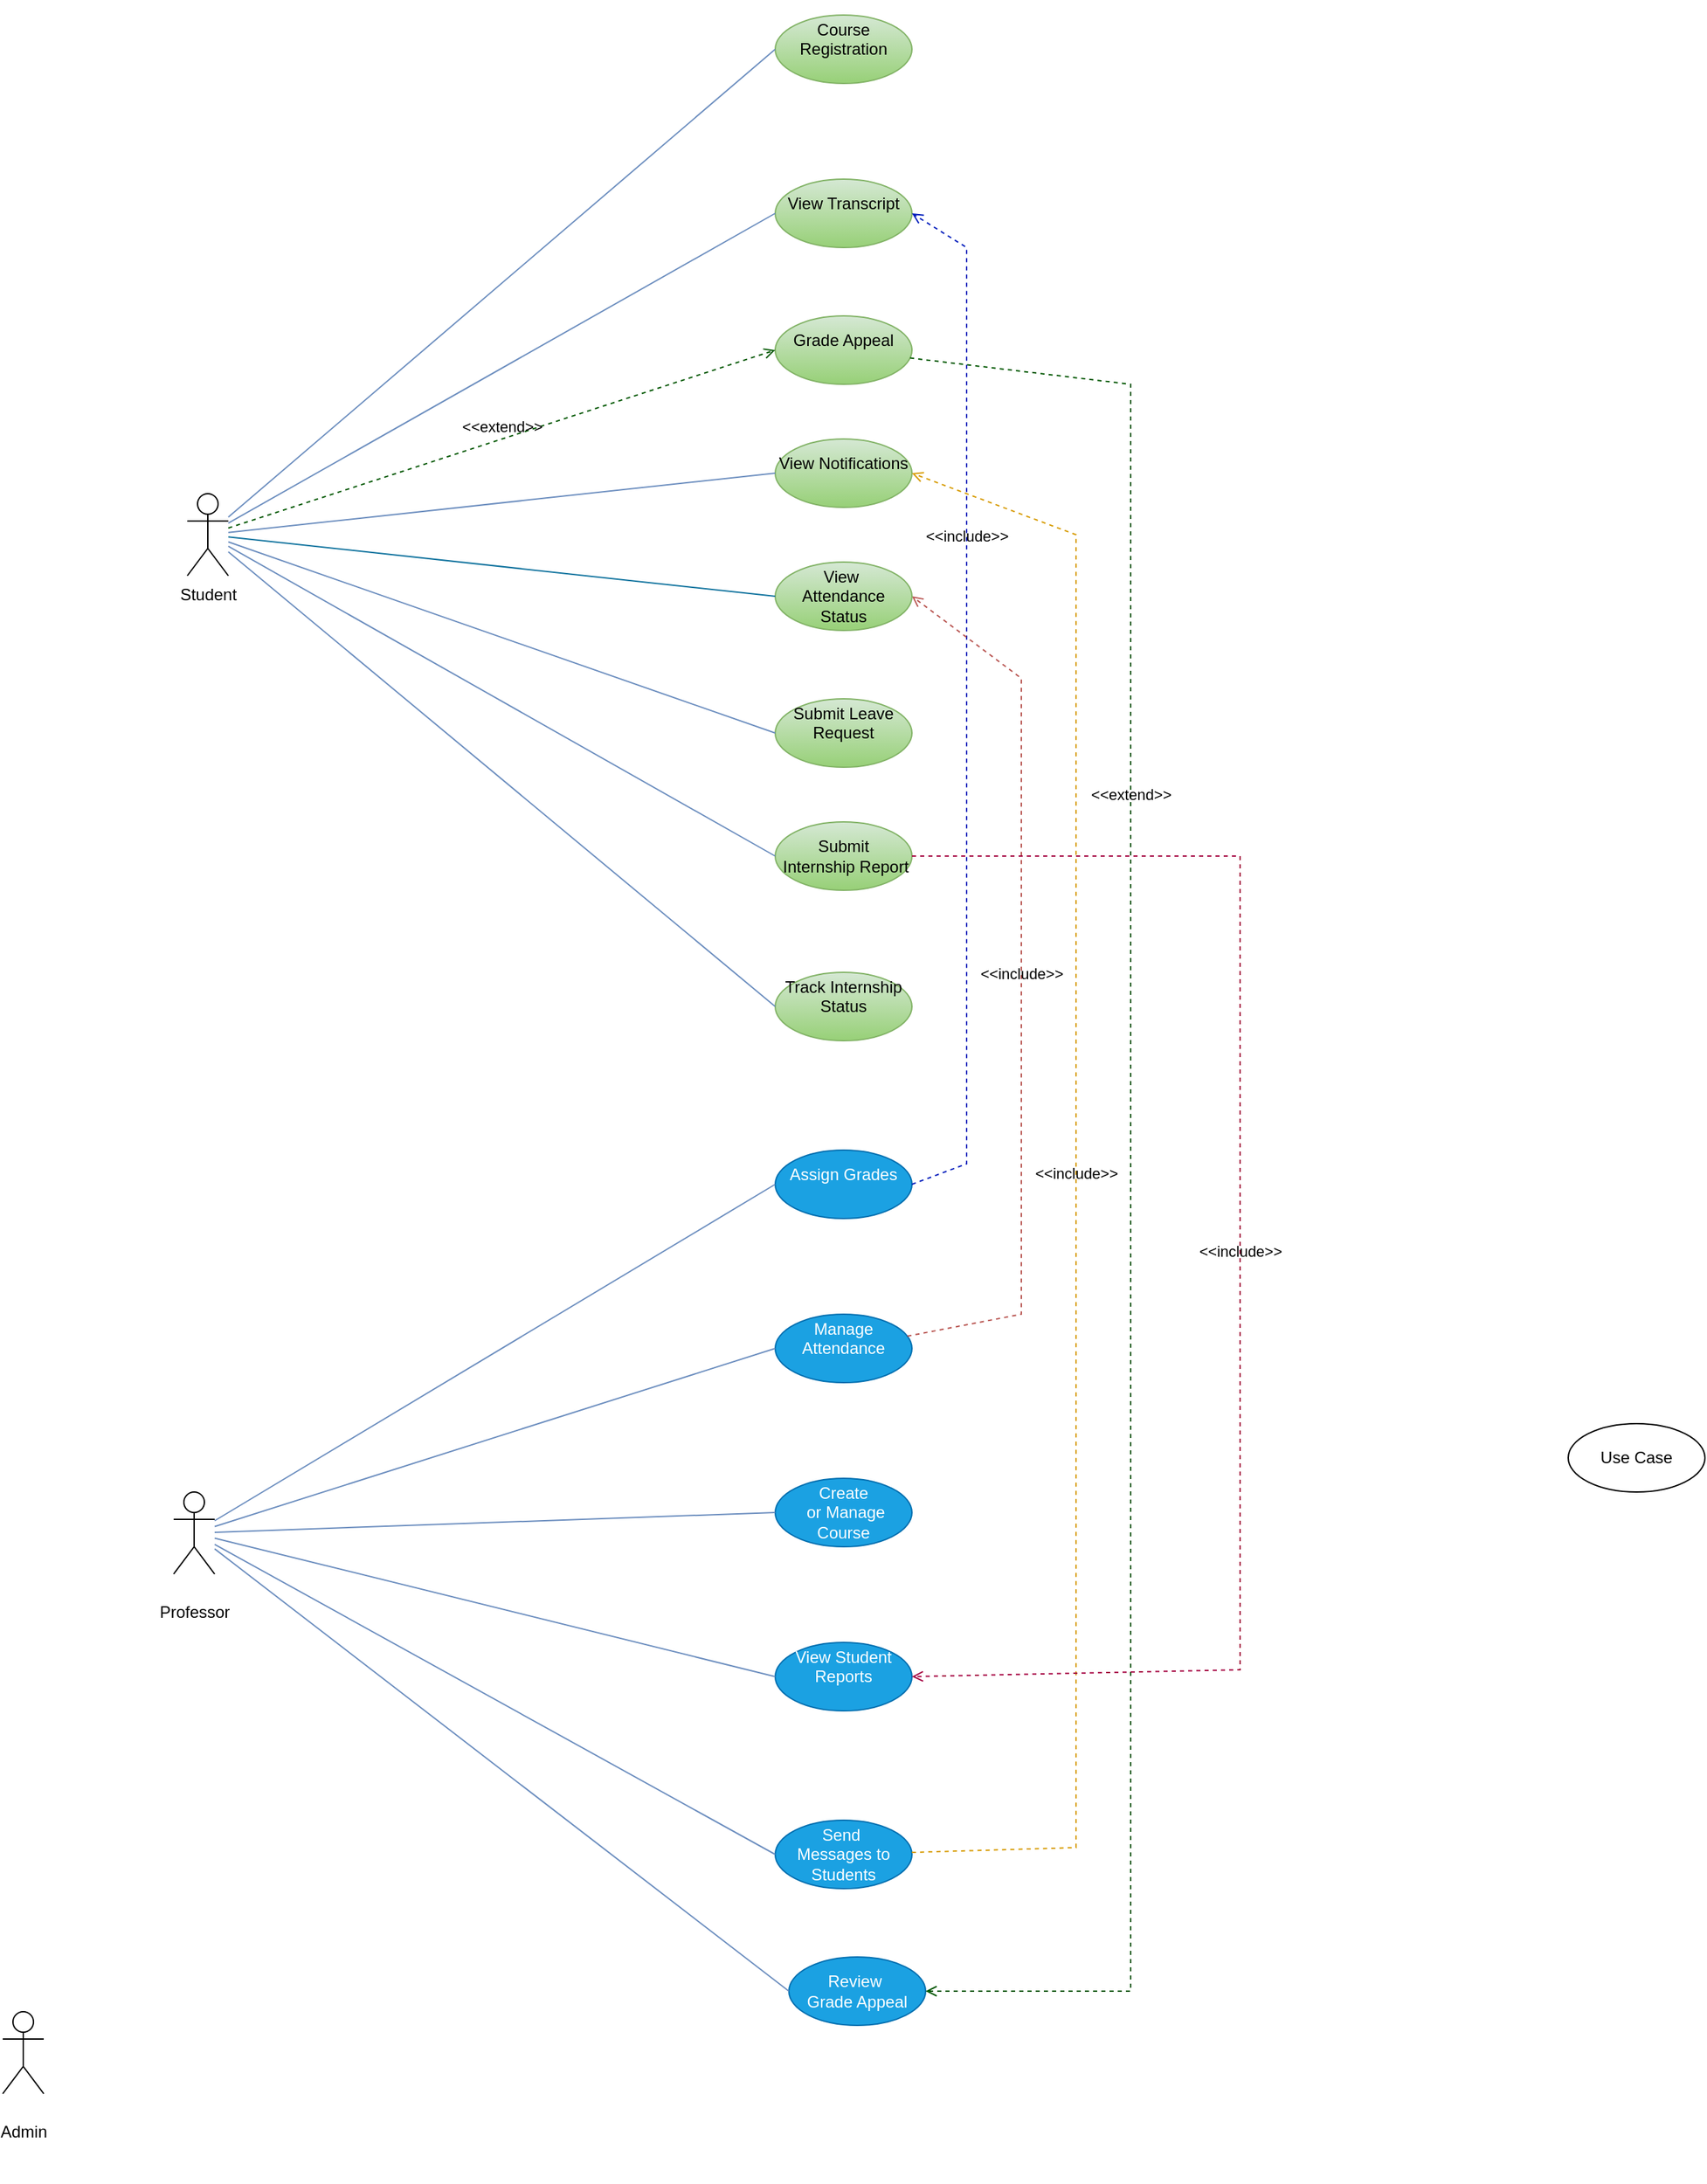 <mxfile version="24.8.0">
  <diagram name="Page-1" id="3fyipyna0lxZhRViGl4q">
    <mxGraphModel dx="2085" dy="1755" grid="1" gridSize="10" guides="1" tooltips="1" connect="1" arrows="1" fold="1" page="1" pageScale="1" pageWidth="850" pageHeight="1100" math="0" shadow="0">
      <root>
        <mxCell id="0" />
        <mxCell id="1" parent="0" />
        <mxCell id="JKhTQvxfSEw2D_oeRFp6-1" value="Student" style="shape=umlActor;verticalLabelPosition=bottom;verticalAlign=top;html=1;" vertex="1" parent="1">
          <mxGeometry x="-290" y="260" width="30" height="60" as="geometry" />
        </mxCell>
        <mxCell id="JKhTQvxfSEw2D_oeRFp6-8" value="&#xa;Professor&#xa;&#xa;" style="shape=umlActor;verticalLabelPosition=bottom;verticalAlign=top;html=1;" vertex="1" parent="1">
          <mxGeometry x="-300" y="990" width="30" height="60" as="geometry" />
        </mxCell>
        <mxCell id="JKhTQvxfSEw2D_oeRFp6-9" value="&#xa;Admin&#xa;&#xa;" style="shape=umlActor;verticalLabelPosition=bottom;verticalAlign=top;html=1;" vertex="1" parent="1">
          <mxGeometry x="-425" y="1370" width="30" height="60" as="geometry" />
        </mxCell>
        <mxCell id="JKhTQvxfSEw2D_oeRFp6-17" value="&#xa;Course Registration&#xa;&#xa;" style="ellipse;whiteSpace=wrap;html=1;fillColor=#d5e8d4;strokeColor=#82b366;gradientColor=#97d077;" vertex="1" parent="1">
          <mxGeometry x="140" y="-90" width="100" height="50" as="geometry" />
        </mxCell>
        <mxCell id="JKhTQvxfSEw2D_oeRFp6-18" value="&#xa;View Transcript&#xa;&#xa;" style="ellipse;whiteSpace=wrap;html=1;fillColor=#d5e8d4;strokeColor=#82b366;gradientColor=#97d077;" vertex="1" parent="1">
          <mxGeometry x="140" y="30" width="100" height="50" as="geometry" />
        </mxCell>
        <mxCell id="JKhTQvxfSEw2D_oeRFp6-19" value="&#xa;Grade Appeal&#xa;&#xa;" style="ellipse;whiteSpace=wrap;html=1;fillColor=#d5e8d4;strokeColor=#82b366;gradientColor=#97d077;" vertex="1" parent="1">
          <mxGeometry x="140" y="130" width="100" height="50" as="geometry" />
        </mxCell>
        <mxCell id="JKhTQvxfSEw2D_oeRFp6-20" value="&#xa;View Notifications&#xa;&#xa;" style="ellipse;whiteSpace=wrap;html=1;fillColor=#d5e8d4;strokeColor=#82b366;gradientColor=#97d077;" vertex="1" parent="1">
          <mxGeometry x="140" y="220" width="100" height="50" as="geometry" />
        </mxCell>
        <mxCell id="JKhTQvxfSEw2D_oeRFp6-21" value="&#xa;Submit Leave Request&#xa;&#xa;" style="ellipse;whiteSpace=wrap;html=1;fillColor=#d5e8d4;strokeColor=#82b366;gradientColor=#97d077;" vertex="1" parent="1">
          <mxGeometry x="140" y="410" width="100" height="50" as="geometry" />
        </mxCell>
        <mxCell id="JKhTQvxfSEw2D_oeRFp6-22" value="&#xa;Track Internship Status&#xa;&#xa;" style="ellipse;whiteSpace=wrap;html=1;fillColor=#d5e8d4;strokeColor=#82b366;gradientColor=#97d077;" vertex="1" parent="1">
          <mxGeometry x="140" y="610" width="100" height="50" as="geometry" />
        </mxCell>
        <mxCell id="JKhTQvxfSEw2D_oeRFp6-23" value="Use Case" style="ellipse;whiteSpace=wrap;html=1;" vertex="1" parent="1">
          <mxGeometry x="720" y="940" width="100" height="50" as="geometry" />
        </mxCell>
        <mxCell id="JKhTQvxfSEw2D_oeRFp6-53" value="" style="endArrow=none;html=1;rounded=0;entryX=0;entryY=0.5;entryDx=0;entryDy=0;fillColor=#dae8fc;strokeColor=#6c8ebf;" edge="1" parent="1" source="JKhTQvxfSEw2D_oeRFp6-1" target="JKhTQvxfSEw2D_oeRFp6-20">
          <mxGeometry width="50" height="50" relative="1" as="geometry">
            <mxPoint x="-260" y="340" as="sourcePoint" />
            <mxPoint x="-189.289" y="290" as="targetPoint" />
          </mxGeometry>
        </mxCell>
        <mxCell id="JKhTQvxfSEw2D_oeRFp6-54" value="" style="endArrow=none;html=1;rounded=0;entryX=0;entryY=0.5;entryDx=0;entryDy=0;fillColor=#dae8fc;strokeColor=#6c8ebf;" edge="1" parent="1" source="JKhTQvxfSEw2D_oeRFp6-1" target="JKhTQvxfSEw2D_oeRFp6-21">
          <mxGeometry width="50" height="50" relative="1" as="geometry">
            <mxPoint x="-260" y="340" as="sourcePoint" />
            <mxPoint x="-189.289" y="290" as="targetPoint" />
          </mxGeometry>
        </mxCell>
        <mxCell id="JKhTQvxfSEw2D_oeRFp6-56" value="" style="endArrow=none;html=1;rounded=0;entryX=0;entryY=0.5;entryDx=0;entryDy=0;fillColor=#dae8fc;strokeColor=#6c8ebf;" edge="1" parent="1" source="JKhTQvxfSEw2D_oeRFp6-1" target="JKhTQvxfSEw2D_oeRFp6-18">
          <mxGeometry width="50" height="50" relative="1" as="geometry">
            <mxPoint x="-260" y="340" as="sourcePoint" />
            <mxPoint x="-189.289" y="290" as="targetPoint" />
          </mxGeometry>
        </mxCell>
        <mxCell id="JKhTQvxfSEw2D_oeRFp6-57" value="" style="endArrow=none;html=1;rounded=0;entryX=0;entryY=0.5;entryDx=0;entryDy=0;fillColor=#dae8fc;strokeColor=#6c8ebf;" edge="1" parent="1" source="JKhTQvxfSEw2D_oeRFp6-1" target="JKhTQvxfSEw2D_oeRFp6-17">
          <mxGeometry width="50" height="50" relative="1" as="geometry">
            <mxPoint x="-260" y="340" as="sourcePoint" />
            <mxPoint x="-189.289" y="290" as="targetPoint" />
          </mxGeometry>
        </mxCell>
        <mxCell id="JKhTQvxfSEw2D_oeRFp6-58" value="" style="endArrow=none;html=1;rounded=0;entryX=0;entryY=0.5;entryDx=0;entryDy=0;fillColor=#dae8fc;strokeColor=#6c8ebf;" edge="1" parent="1" source="JKhTQvxfSEw2D_oeRFp6-1" target="JKhTQvxfSEw2D_oeRFp6-22">
          <mxGeometry width="50" height="50" relative="1" as="geometry">
            <mxPoint x="-260" y="340" as="sourcePoint" />
            <mxPoint x="-189.289" y="290" as="targetPoint" />
          </mxGeometry>
        </mxCell>
        <mxCell id="JKhTQvxfSEw2D_oeRFp6-61" value="&#xa;Assign Grades&#xa;&#xa;" style="ellipse;whiteSpace=wrap;html=1;fillColor=#1ba1e2;fontColor=#ffffff;strokeColor=#006EAF;" vertex="1" parent="1">
          <mxGeometry x="140" y="740" width="100" height="50" as="geometry" />
        </mxCell>
        <mxCell id="JKhTQvxfSEw2D_oeRFp6-62" value="&lt;br&gt;Send&amp;nbsp;&lt;div&gt;Messages to Students&lt;br&gt;&lt;br&gt;&lt;/div&gt;" style="ellipse;whiteSpace=wrap;html=1;fillColor=#1ba1e2;fontColor=#ffffff;strokeColor=#006EAF;" vertex="1" parent="1">
          <mxGeometry x="140" y="1230" width="100" height="50" as="geometry" />
        </mxCell>
        <mxCell id="JKhTQvxfSEw2D_oeRFp6-63" value="&#xa;View Student Reports&#xa;&#xa;" style="ellipse;whiteSpace=wrap;html=1;fillColor=#1ba1e2;fontColor=#ffffff;strokeColor=#006EAF;" vertex="1" parent="1">
          <mxGeometry x="140" y="1100" width="100" height="50" as="geometry" />
        </mxCell>
        <mxCell id="JKhTQvxfSEw2D_oeRFp6-64" value="&lt;br&gt;Create&lt;div&gt;&amp;nbsp;or Manage Course&lt;br&gt;&lt;br&gt;&lt;/div&gt;" style="ellipse;whiteSpace=wrap;html=1;fillColor=#1ba1e2;fontColor=#ffffff;strokeColor=#006EAF;" vertex="1" parent="1">
          <mxGeometry x="140" y="980" width="100" height="50" as="geometry" />
        </mxCell>
        <mxCell id="JKhTQvxfSEw2D_oeRFp6-65" value="&#xa;Manage Attendance&#xa;&#xa;" style="ellipse;whiteSpace=wrap;html=1;fillColor=#1ba1e2;fontColor=#ffffff;strokeColor=#006EAF;" vertex="1" parent="1">
          <mxGeometry x="140" y="860" width="100" height="50" as="geometry" />
        </mxCell>
        <mxCell id="JKhTQvxfSEw2D_oeRFp6-66" value="" style="endArrow=none;html=1;rounded=0;entryX=0;entryY=0.5;entryDx=0;entryDy=0;fillColor=#dae8fc;gradientColor=#7ea6e0;strokeColor=#6c8ebf;" edge="1" parent="1" source="JKhTQvxfSEw2D_oeRFp6-8" target="JKhTQvxfSEw2D_oeRFp6-61">
          <mxGeometry width="50" height="50" relative="1" as="geometry">
            <mxPoint x="-270" y="1070" as="sourcePoint" />
            <mxPoint x="-199.289" y="1020" as="targetPoint" />
          </mxGeometry>
        </mxCell>
        <mxCell id="JKhTQvxfSEw2D_oeRFp6-67" value="" style="endArrow=none;html=1;rounded=0;entryX=0;entryY=0.5;entryDx=0;entryDy=0;fillColor=#dae8fc;gradientColor=#7ea6e0;strokeColor=#6c8ebf;" edge="1" parent="1" source="JKhTQvxfSEw2D_oeRFp6-8" target="JKhTQvxfSEw2D_oeRFp6-65">
          <mxGeometry width="50" height="50" relative="1" as="geometry">
            <mxPoint x="-270" y="1070" as="sourcePoint" />
            <mxPoint x="-199.289" y="1020" as="targetPoint" />
          </mxGeometry>
        </mxCell>
        <mxCell id="JKhTQvxfSEw2D_oeRFp6-68" value="" style="endArrow=none;html=1;rounded=0;entryX=0;entryY=0.5;entryDx=0;entryDy=0;fillColor=#dae8fc;gradientColor=#7ea6e0;strokeColor=#6c8ebf;" edge="1" parent="1" source="JKhTQvxfSEw2D_oeRFp6-8" target="JKhTQvxfSEw2D_oeRFp6-64">
          <mxGeometry width="50" height="50" relative="1" as="geometry">
            <mxPoint x="-270" y="1070" as="sourcePoint" />
            <mxPoint x="-199.289" y="1020" as="targetPoint" />
          </mxGeometry>
        </mxCell>
        <mxCell id="JKhTQvxfSEw2D_oeRFp6-69" value="" style="endArrow=none;html=1;rounded=0;entryX=0;entryY=0.5;entryDx=0;entryDy=0;fillColor=#dae8fc;gradientColor=#7ea6e0;strokeColor=#6c8ebf;" edge="1" parent="1" source="JKhTQvxfSEw2D_oeRFp6-8" target="JKhTQvxfSEw2D_oeRFp6-63">
          <mxGeometry width="50" height="50" relative="1" as="geometry">
            <mxPoint x="-270" y="1070" as="sourcePoint" />
            <mxPoint x="-199.289" y="1020" as="targetPoint" />
          </mxGeometry>
        </mxCell>
        <mxCell id="JKhTQvxfSEw2D_oeRFp6-70" value="" style="endArrow=none;html=1;rounded=0;entryX=0;entryY=0.5;entryDx=0;entryDy=0;fillColor=#dae8fc;gradientColor=#7ea6e0;strokeColor=#6c8ebf;" edge="1" parent="1" source="JKhTQvxfSEw2D_oeRFp6-8" target="JKhTQvxfSEw2D_oeRFp6-62">
          <mxGeometry width="50" height="50" relative="1" as="geometry">
            <mxPoint x="-270" y="1070" as="sourcePoint" />
            <mxPoint x="-199.289" y="1020" as="targetPoint" />
          </mxGeometry>
        </mxCell>
        <mxCell id="JKhTQvxfSEw2D_oeRFp6-74" value="&amp;lt;&amp;lt;include&amp;gt;&amp;gt;" style="html=1;verticalAlign=bottom;labelBackgroundColor=none;endArrow=open;endFill=0;dashed=1;rounded=0;entryX=1;entryY=0.5;entryDx=0;entryDy=0;exitX=1;exitY=0.5;exitDx=0;exitDy=0;fillColor=#0050ef;strokeColor=#001DBC;" edge="1" parent="1" source="JKhTQvxfSEw2D_oeRFp6-61" target="JKhTQvxfSEw2D_oeRFp6-18">
          <mxGeometry x="0.297" width="160" relative="1" as="geometry">
            <mxPoint x="269.998" y="757.89" as="sourcePoint" />
            <mxPoint x="296.66" y="90" as="targetPoint" />
            <Array as="points">
              <mxPoint x="280" y="750" />
              <mxPoint x="280" y="350" />
              <mxPoint x="280" y="80" />
            </Array>
            <mxPoint as="offset" />
          </mxGeometry>
        </mxCell>
        <mxCell id="JKhTQvxfSEw2D_oeRFp6-75" value="&amp;lt;&amp;lt;include&amp;gt;&amp;gt;" style="html=1;verticalAlign=bottom;labelBackgroundColor=none;endArrow=open;endFill=0;dashed=1;rounded=0;entryX=1;entryY=0.5;entryDx=0;entryDy=0;fillColor=#f8cecc;gradientColor=#ea6b66;strokeColor=#b85450;" edge="1" parent="1" source="JKhTQvxfSEw2D_oeRFp6-65" target="JKhTQvxfSEw2D_oeRFp6-76">
          <mxGeometry width="160" relative="1" as="geometry">
            <mxPoint x="240" y="885" as="sourcePoint" />
            <mxPoint x="590" y="490" as="targetPoint" />
            <Array as="points">
              <mxPoint x="320" y="860" />
              <mxPoint x="320" y="790" />
              <mxPoint x="320" y="730" />
              <mxPoint x="320" y="620" />
              <mxPoint x="320" y="500" />
              <mxPoint x="320" y="395" />
            </Array>
          </mxGeometry>
        </mxCell>
        <mxCell id="JKhTQvxfSEw2D_oeRFp6-76" value="&lt;br&gt;View&amp;nbsp;&lt;div&gt;Attendance Status&lt;br&gt;&lt;br&gt;&lt;/div&gt;" style="ellipse;whiteSpace=wrap;html=1;fillColor=#d5e8d4;gradientColor=#97d077;strokeColor=#82b366;" vertex="1" parent="1">
          <mxGeometry x="140" y="310" width="100" height="50" as="geometry" />
        </mxCell>
        <mxCell id="JKhTQvxfSEw2D_oeRFp6-77" value="" style="endArrow=none;html=1;rounded=0;entryX=0;entryY=0.5;entryDx=0;entryDy=0;fillColor=#b1ddf0;strokeColor=#10739e;" edge="1" parent="1" source="JKhTQvxfSEw2D_oeRFp6-1" target="JKhTQvxfSEw2D_oeRFp6-76">
          <mxGeometry width="50" height="50" relative="1" as="geometry">
            <mxPoint x="-260" y="340" as="sourcePoint" />
            <mxPoint x="-189.289" y="290" as="targetPoint" />
          </mxGeometry>
        </mxCell>
        <mxCell id="JKhTQvxfSEw2D_oeRFp6-78" value="&amp;lt;&amp;lt;include&amp;gt;&amp;gt;" style="html=1;verticalAlign=bottom;labelBackgroundColor=none;endArrow=open;endFill=0;dashed=1;rounded=0;entryX=1;entryY=0.5;entryDx=0;entryDy=0;fillColor=#ffcd28;gradientColor=#ffa500;strokeColor=#d79b00;" edge="1" parent="1" source="JKhTQvxfSEw2D_oeRFp6-62" target="JKhTQvxfSEw2D_oeRFp6-20">
          <mxGeometry width="160" relative="1" as="geometry">
            <mxPoint x="240" y="1255" as="sourcePoint" />
            <mxPoint x="490" y="400" as="targetPoint" />
            <Array as="points">
              <mxPoint x="360" y="1250" />
              <mxPoint x="360" y="660" />
              <mxPoint x="360" y="290" />
            </Array>
          </mxGeometry>
        </mxCell>
        <mxCell id="JKhTQvxfSEw2D_oeRFp6-79" value="&lt;br&gt;Review&amp;nbsp;&lt;div&gt;Grade Appeal&lt;br&gt;&lt;br&gt;&lt;/div&gt;" style="ellipse;whiteSpace=wrap;html=1;fillColor=#1ba1e2;fontColor=#ffffff;strokeColor=#006EAF;" vertex="1" parent="1">
          <mxGeometry x="150" y="1330" width="100" height="50" as="geometry" />
        </mxCell>
        <mxCell id="JKhTQvxfSEw2D_oeRFp6-80" value="" style="endArrow=none;html=1;rounded=0;entryX=0;entryY=0.5;entryDx=0;entryDy=0;fillColor=#dae8fc;strokeColor=#6c8ebf;gradientColor=#7ea6e0;" edge="1" parent="1" source="JKhTQvxfSEw2D_oeRFp6-8" target="JKhTQvxfSEw2D_oeRFp6-79">
          <mxGeometry width="50" height="50" relative="1" as="geometry">
            <mxPoint x="-270" y="1070" as="sourcePoint" />
            <mxPoint x="-199.289" y="1020" as="targetPoint" />
          </mxGeometry>
        </mxCell>
        <mxCell id="JKhTQvxfSEw2D_oeRFp6-85" value="&amp;lt;&amp;lt;extend&amp;gt;&amp;gt;" style="html=1;verticalAlign=bottom;labelBackgroundColor=none;endArrow=open;endFill=0;dashed=1;rounded=0;entryX=1;entryY=0.5;entryDx=0;entryDy=0;fillColor=#008a00;strokeColor=#005700;" edge="1" parent="1" source="JKhTQvxfSEw2D_oeRFp6-19" target="JKhTQvxfSEw2D_oeRFp6-79">
          <mxGeometry x="-0.367" width="160" relative="1" as="geometry">
            <mxPoint x="240" y="185" as="sourcePoint" />
            <mxPoint x="400" y="1371.882" as="targetPoint" />
            <Array as="points">
              <mxPoint x="400" y="180" />
              <mxPoint x="400" y="1200" />
              <mxPoint x="400" y="1355" />
            </Array>
            <mxPoint as="offset" />
          </mxGeometry>
        </mxCell>
        <mxCell id="JKhTQvxfSEw2D_oeRFp6-86" value="&amp;lt;&amp;lt;extend&amp;gt;&amp;gt;" style="html=1;verticalAlign=bottom;labelBackgroundColor=none;endArrow=open;endFill=0;dashed=1;rounded=0;entryX=0;entryY=0.5;entryDx=0;entryDy=0;fillColor=#008a00;strokeColor=#005700;" edge="1" parent="1" source="JKhTQvxfSEw2D_oeRFp6-1" target="JKhTQvxfSEw2D_oeRFp6-19">
          <mxGeometry width="160" relative="1" as="geometry">
            <mxPoint x="-260" y="290" as="sourcePoint" />
            <mxPoint x="-100" y="290" as="targetPoint" />
          </mxGeometry>
        </mxCell>
        <mxCell id="JKhTQvxfSEw2D_oeRFp6-87" value="&lt;br&gt;Submit&lt;div&gt;&amp;nbsp;Internship Report&lt;br&gt;&lt;br&gt;&lt;/div&gt;" style="ellipse;whiteSpace=wrap;html=1;fillColor=#d5e8d4;strokeColor=#82b366;gradientColor=#97d077;" vertex="1" parent="1">
          <mxGeometry x="140" y="500" width="100" height="50" as="geometry" />
        </mxCell>
        <mxCell id="JKhTQvxfSEw2D_oeRFp6-90" value="" style="endArrow=none;html=1;rounded=0;entryX=0;entryY=0.5;entryDx=0;entryDy=0;fillColor=#dae8fc;gradientColor=#7ea6e0;strokeColor=#6c8ebf;" edge="1" parent="1" source="JKhTQvxfSEw2D_oeRFp6-1" target="JKhTQvxfSEw2D_oeRFp6-87">
          <mxGeometry width="50" height="50" relative="1" as="geometry">
            <mxPoint x="-260" y="340" as="sourcePoint" />
            <mxPoint x="-189.289" y="290" as="targetPoint" />
          </mxGeometry>
        </mxCell>
        <mxCell id="JKhTQvxfSEw2D_oeRFp6-91" value="&amp;lt;&amp;lt;include&amp;gt;&amp;gt;" style="html=1;verticalAlign=bottom;labelBackgroundColor=none;endArrow=open;endFill=0;dashed=1;rounded=0;entryX=1;entryY=0.5;entryDx=0;entryDy=0;fillColor=#d80073;strokeColor=#A50040;" edge="1" parent="1" source="JKhTQvxfSEw2D_oeRFp6-87" target="JKhTQvxfSEw2D_oeRFp6-63">
          <mxGeometry width="160" relative="1" as="geometry">
            <mxPoint x="240" y="525" as="sourcePoint" />
            <mxPoint x="630" y="870" as="targetPoint" />
            <Array as="points">
              <mxPoint x="480" y="525" />
              <mxPoint x="480" y="1120" />
            </Array>
          </mxGeometry>
        </mxCell>
      </root>
    </mxGraphModel>
  </diagram>
</mxfile>
